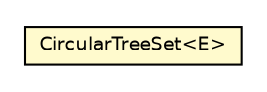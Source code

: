 #!/usr/local/bin/dot
#
# Class diagram 
# Generated by UMLGraph version R5_6-24-gf6e263 (http://www.umlgraph.org/)
#

digraph G {
	edge [fontname="Helvetica",fontsize=10,labelfontname="Helvetica",labelfontsize=10];
	node [fontname="Helvetica",fontsize=10,shape=plaintext];
	nodesep=0.25;
	ranksep=0.5;
	// com.rockhoppertech.collections.CircularTreeSet<E>
	c3267 [label=<<table title="com.rockhoppertech.collections.CircularTreeSet" border="0" cellborder="1" cellspacing="0" cellpadding="2" port="p" bgcolor="lemonChiffon" href="./CircularTreeSet.html">
		<tr><td><table border="0" cellspacing="0" cellpadding="1">
<tr><td align="center" balign="center"> CircularTreeSet&lt;E&gt; </td></tr>
		</table></td></tr>
		</table>>, URL="./CircularTreeSet.html", fontname="Helvetica", fontcolor="black", fontsize=9.0];
}

